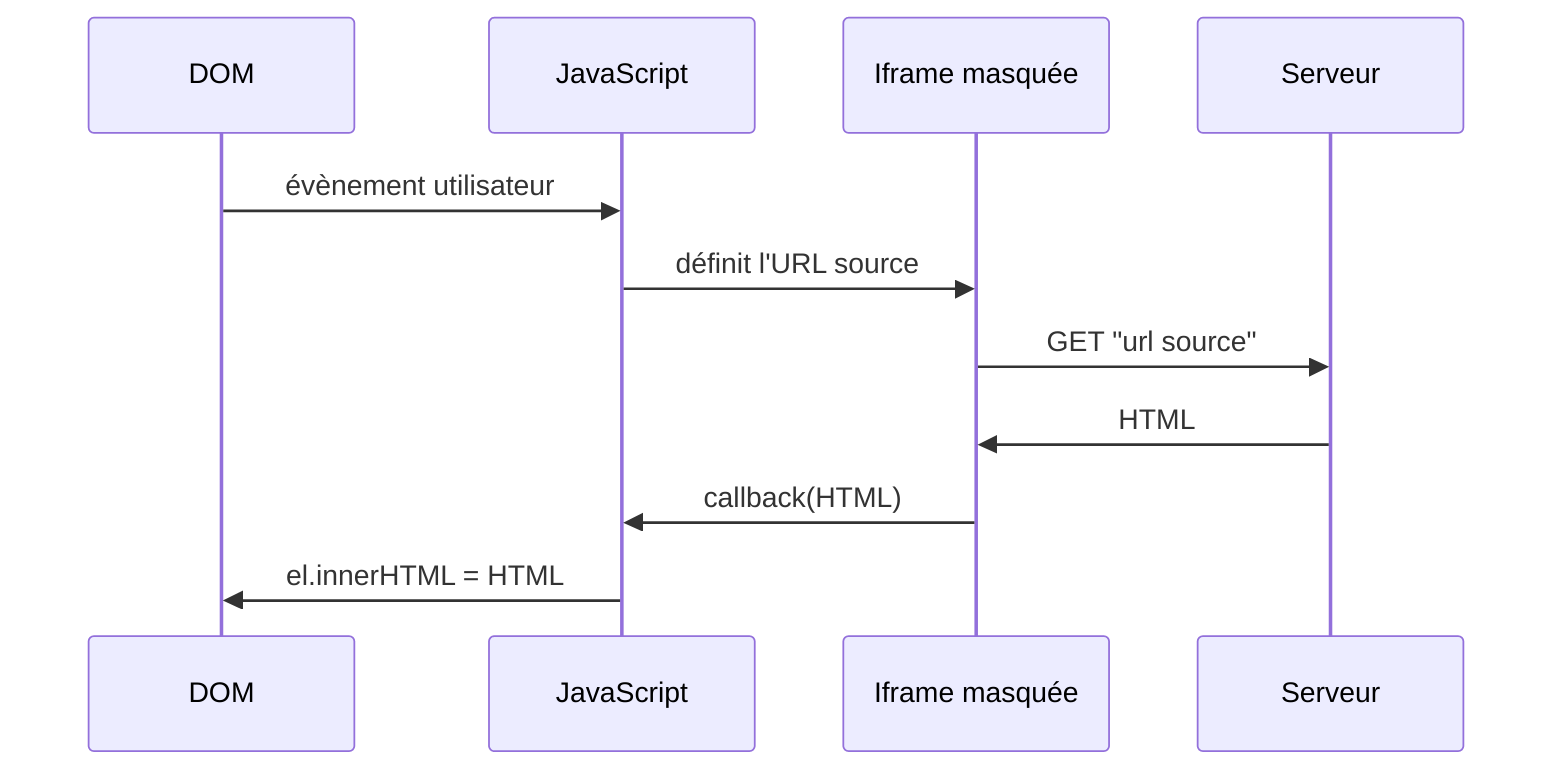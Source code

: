 sequenceDiagram
  participant DOM
  participant JS as JavaScript
  participant I as Iframe masquée
  participant S as Serveur

  DOM->>JS: évènement utilisateur
  JS->>I: définit l'URL source
  I->>S: GET "url source"
  S->>I: HTML
  I->>JS: callback(HTML)
  JS->>DOM: el.innerHTML = HTML